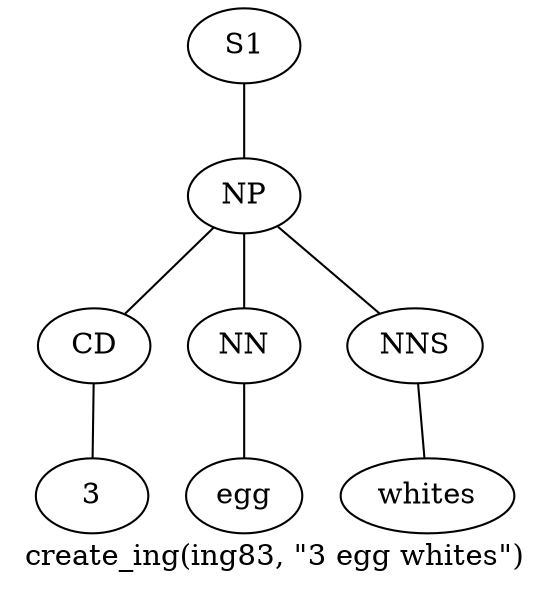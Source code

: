 graph SyntaxGraph {
	label = "create_ing(ing83, \"3 egg whites\")";
	Node0 [label="S1"];
	Node1 [label="NP"];
	Node2 [label="CD"];
	Node3 [label="3"];
	Node4 [label="NN"];
	Node5 [label="egg"];
	Node6 [label="NNS"];
	Node7 [label="whites"];

	Node0 -- Node1;
	Node1 -- Node2;
	Node1 -- Node4;
	Node1 -- Node6;
	Node2 -- Node3;
	Node4 -- Node5;
	Node6 -- Node7;
}